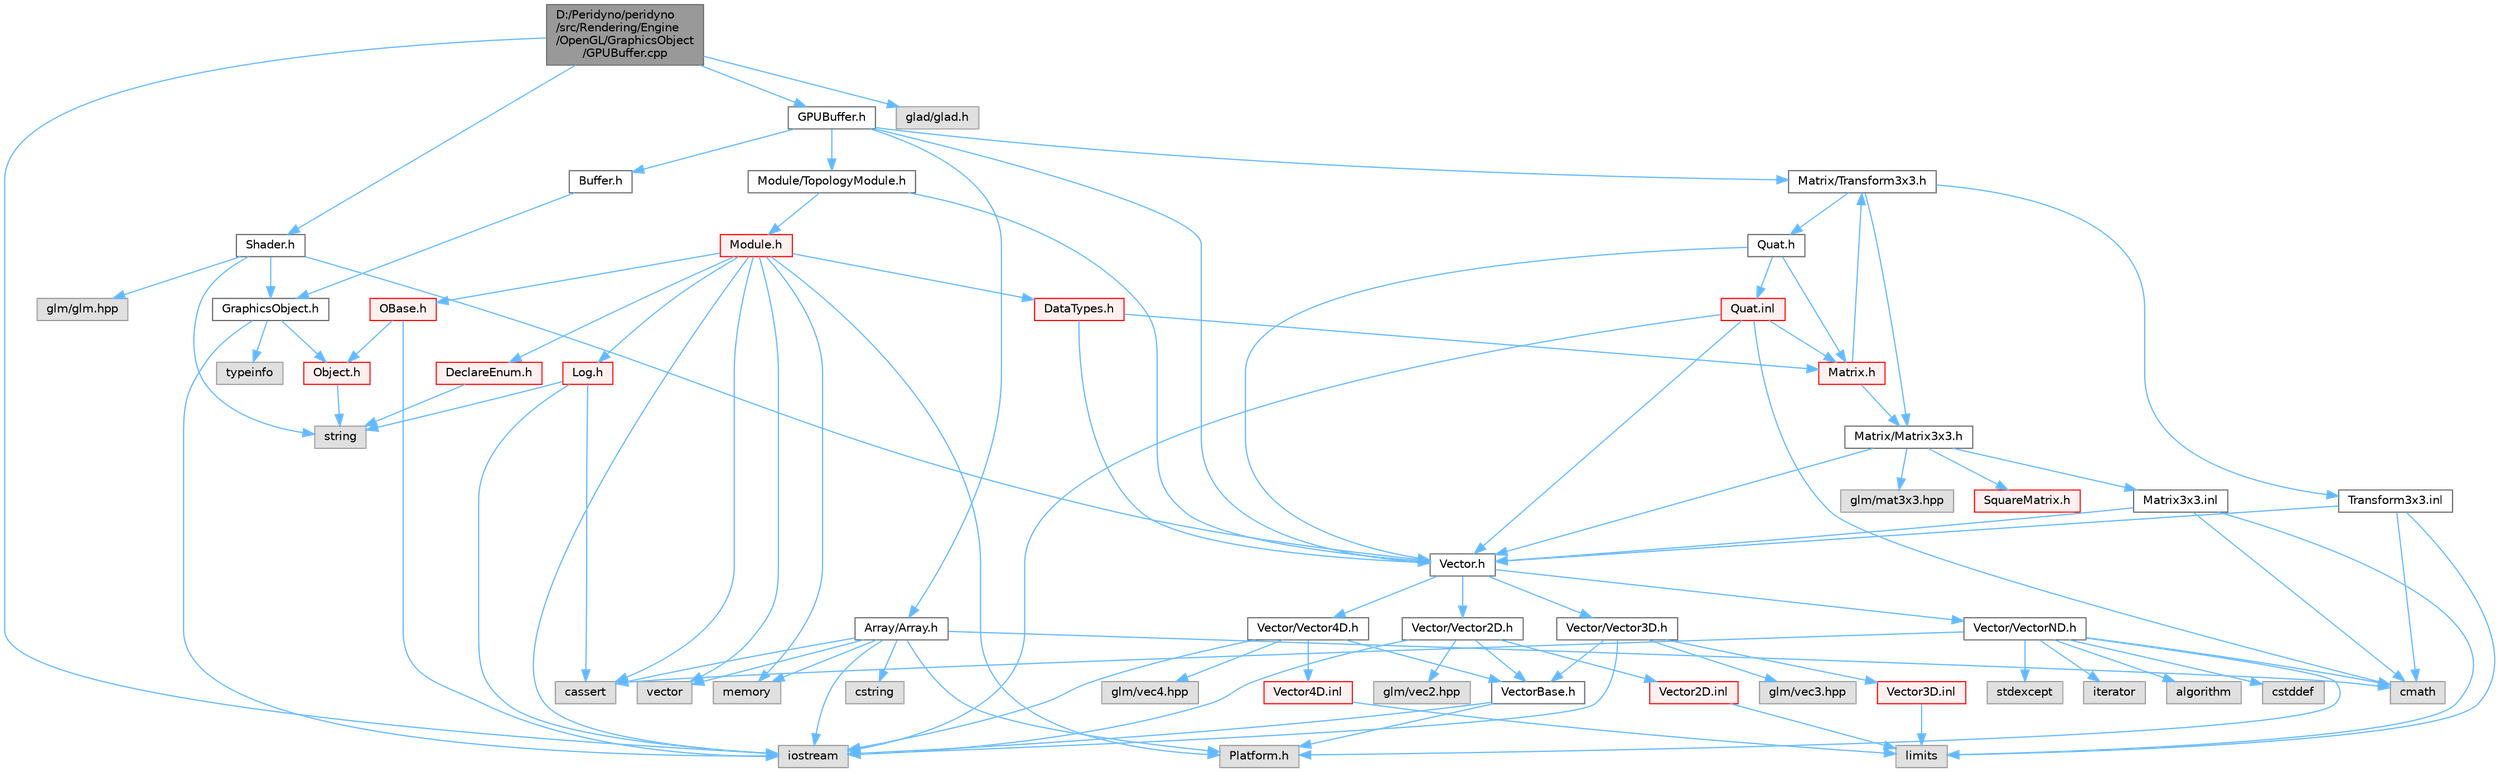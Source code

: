 digraph "D:/Peridyno/peridyno/src/Rendering/Engine/OpenGL/GraphicsObject/GPUBuffer.cpp"
{
 // LATEX_PDF_SIZE
  bgcolor="transparent";
  edge [fontname=Helvetica,fontsize=10,labelfontname=Helvetica,labelfontsize=10];
  node [fontname=Helvetica,fontsize=10,shape=box,height=0.2,width=0.4];
  Node1 [id="Node000001",label="D:/Peridyno/peridyno\l/src/Rendering/Engine\l/OpenGL/GraphicsObject\l/GPUBuffer.cpp",height=0.2,width=0.4,color="gray40", fillcolor="grey60", style="filled", fontcolor="black",tooltip=" "];
  Node1 -> Node2 [id="edge1_Node000001_Node000002",color="steelblue1",style="solid",tooltip=" "];
  Node2 [id="Node000002",label="GPUBuffer.h",height=0.2,width=0.4,color="grey40", fillcolor="white", style="filled",URL="$_g_p_u_buffer_8h.html",tooltip=" "];
  Node2 -> Node3 [id="edge2_Node000002_Node000003",color="steelblue1",style="solid",tooltip=" "];
  Node3 [id="Node000003",label="Buffer.h",height=0.2,width=0.4,color="grey40", fillcolor="white", style="filled",URL="$_buffer_8h.html",tooltip=" "];
  Node3 -> Node4 [id="edge3_Node000003_Node000004",color="steelblue1",style="solid",tooltip=" "];
  Node4 [id="Node000004",label="GraphicsObject.h",height=0.2,width=0.4,color="grey40", fillcolor="white", style="filled",URL="$_graphics_object_8h.html",tooltip=" "];
  Node4 -> Node5 [id="edge4_Node000004_Node000005",color="steelblue1",style="solid",tooltip=" "];
  Node5 [id="Node000005",label="typeinfo",height=0.2,width=0.4,color="grey60", fillcolor="#E0E0E0", style="filled",tooltip=" "];
  Node4 -> Node6 [id="edge5_Node000004_Node000006",color="steelblue1",style="solid",tooltip=" "];
  Node6 [id="Node000006",label="iostream",height=0.2,width=0.4,color="grey60", fillcolor="#E0E0E0", style="filled",tooltip=" "];
  Node4 -> Node7 [id="edge6_Node000004_Node000007",color="steelblue1",style="solid",tooltip=" "];
  Node7 [id="Node000007",label="Object.h",height=0.2,width=0.4,color="red", fillcolor="#FFF0F0", style="filled",URL="$_object_8h.html",tooltip=" "];
  Node7 -> Node8 [id="edge7_Node000007_Node000008",color="steelblue1",style="solid",tooltip=" "];
  Node8 [id="Node000008",label="string",height=0.2,width=0.4,color="grey60", fillcolor="#E0E0E0", style="filled",tooltip=" "];
  Node2 -> Node11 [id="edge8_Node000002_Node000011",color="steelblue1",style="solid",tooltip=" "];
  Node11 [id="Node000011",label="Array/Array.h",height=0.2,width=0.4,color="grey40", fillcolor="white", style="filled",URL="$_array_8h.html",tooltip=" "];
  Node11 -> Node12 [id="edge9_Node000011_Node000012",color="steelblue1",style="solid",tooltip=" "];
  Node12 [id="Node000012",label="Platform.h",height=0.2,width=0.4,color="grey60", fillcolor="#E0E0E0", style="filled",tooltip=" "];
  Node11 -> Node13 [id="edge10_Node000011_Node000013",color="steelblue1",style="solid",tooltip=" "];
  Node13 [id="Node000013",label="cassert",height=0.2,width=0.4,color="grey60", fillcolor="#E0E0E0", style="filled",tooltip=" "];
  Node11 -> Node14 [id="edge11_Node000011_Node000014",color="steelblue1",style="solid",tooltip=" "];
  Node14 [id="Node000014",label="vector",height=0.2,width=0.4,color="grey60", fillcolor="#E0E0E0", style="filled",tooltip=" "];
  Node11 -> Node6 [id="edge12_Node000011_Node000006",color="steelblue1",style="solid",tooltip=" "];
  Node11 -> Node15 [id="edge13_Node000011_Node000015",color="steelblue1",style="solid",tooltip=" "];
  Node15 [id="Node000015",label="cstring",height=0.2,width=0.4,color="grey60", fillcolor="#E0E0E0", style="filled",tooltip=" "];
  Node11 -> Node16 [id="edge14_Node000011_Node000016",color="steelblue1",style="solid",tooltip=" "];
  Node16 [id="Node000016",label="memory",height=0.2,width=0.4,color="grey60", fillcolor="#E0E0E0", style="filled",tooltip=" "];
  Node11 -> Node17 [id="edge15_Node000011_Node000017",color="steelblue1",style="solid",tooltip=" "];
  Node17 [id="Node000017",label="cmath",height=0.2,width=0.4,color="grey60", fillcolor="#E0E0E0", style="filled",tooltip=" "];
  Node2 -> Node18 [id="edge16_Node000002_Node000018",color="steelblue1",style="solid",tooltip=" "];
  Node18 [id="Node000018",label="Vector.h",height=0.2,width=0.4,color="grey40", fillcolor="white", style="filled",URL="$_vector_8h.html",tooltip=" "];
  Node18 -> Node19 [id="edge17_Node000018_Node000019",color="steelblue1",style="solid",tooltip=" "];
  Node19 [id="Node000019",label="Vector/Vector2D.h",height=0.2,width=0.4,color="grey40", fillcolor="white", style="filled",URL="$_vector2_d_8h.html",tooltip=" "];
  Node19 -> Node20 [id="edge18_Node000019_Node000020",color="steelblue1",style="solid",tooltip=" "];
  Node20 [id="Node000020",label="glm/vec2.hpp",height=0.2,width=0.4,color="grey60", fillcolor="#E0E0E0", style="filled",tooltip=" "];
  Node19 -> Node6 [id="edge19_Node000019_Node000006",color="steelblue1",style="solid",tooltip=" "];
  Node19 -> Node21 [id="edge20_Node000019_Node000021",color="steelblue1",style="solid",tooltip=" "];
  Node21 [id="Node000021",label="VectorBase.h",height=0.2,width=0.4,color="grey40", fillcolor="white", style="filled",URL="$_vector_base_8h.html",tooltip=" "];
  Node21 -> Node6 [id="edge21_Node000021_Node000006",color="steelblue1",style="solid",tooltip=" "];
  Node21 -> Node12 [id="edge22_Node000021_Node000012",color="steelblue1",style="solid",tooltip=" "];
  Node19 -> Node22 [id="edge23_Node000019_Node000022",color="steelblue1",style="solid",tooltip=" "];
  Node22 [id="Node000022",label="Vector2D.inl",height=0.2,width=0.4,color="red", fillcolor="#FFF0F0", style="filled",URL="$_vector2_d_8inl.html",tooltip=" "];
  Node22 -> Node23 [id="edge24_Node000022_Node000023",color="steelblue1",style="solid",tooltip=" "];
  Node23 [id="Node000023",label="limits",height=0.2,width=0.4,color="grey60", fillcolor="#E0E0E0", style="filled",tooltip=" "];
  Node18 -> Node25 [id="edge25_Node000018_Node000025",color="steelblue1",style="solid",tooltip=" "];
  Node25 [id="Node000025",label="Vector/Vector3D.h",height=0.2,width=0.4,color="grey40", fillcolor="white", style="filled",URL="$_vector3_d_8h.html",tooltip=" "];
  Node25 -> Node26 [id="edge26_Node000025_Node000026",color="steelblue1",style="solid",tooltip=" "];
  Node26 [id="Node000026",label="glm/vec3.hpp",height=0.2,width=0.4,color="grey60", fillcolor="#E0E0E0", style="filled",tooltip=" "];
  Node25 -> Node6 [id="edge27_Node000025_Node000006",color="steelblue1",style="solid",tooltip=" "];
  Node25 -> Node21 [id="edge28_Node000025_Node000021",color="steelblue1",style="solid",tooltip=" "];
  Node25 -> Node27 [id="edge29_Node000025_Node000027",color="steelblue1",style="solid",tooltip=" "];
  Node27 [id="Node000027",label="Vector3D.inl",height=0.2,width=0.4,color="red", fillcolor="#FFF0F0", style="filled",URL="$_vector3_d_8inl.html",tooltip=" "];
  Node27 -> Node23 [id="edge30_Node000027_Node000023",color="steelblue1",style="solid",tooltip=" "];
  Node18 -> Node28 [id="edge31_Node000018_Node000028",color="steelblue1",style="solid",tooltip=" "];
  Node28 [id="Node000028",label="Vector/Vector4D.h",height=0.2,width=0.4,color="grey40", fillcolor="white", style="filled",URL="$_vector4_d_8h.html",tooltip=" "];
  Node28 -> Node29 [id="edge32_Node000028_Node000029",color="steelblue1",style="solid",tooltip=" "];
  Node29 [id="Node000029",label="glm/vec4.hpp",height=0.2,width=0.4,color="grey60", fillcolor="#E0E0E0", style="filled",tooltip=" "];
  Node28 -> Node6 [id="edge33_Node000028_Node000006",color="steelblue1",style="solid",tooltip=" "];
  Node28 -> Node21 [id="edge34_Node000028_Node000021",color="steelblue1",style="solid",tooltip=" "];
  Node28 -> Node30 [id="edge35_Node000028_Node000030",color="steelblue1",style="solid",tooltip=" "];
  Node30 [id="Node000030",label="Vector4D.inl",height=0.2,width=0.4,color="red", fillcolor="#FFF0F0", style="filled",URL="$_vector4_d_8inl.html",tooltip=" "];
  Node30 -> Node23 [id="edge36_Node000030_Node000023",color="steelblue1",style="solid",tooltip=" "];
  Node18 -> Node31 [id="edge37_Node000018_Node000031",color="steelblue1",style="solid",tooltip=" "];
  Node31 [id="Node000031",label="Vector/VectorND.h",height=0.2,width=0.4,color="grey40", fillcolor="white", style="filled",URL="$_vector_n_d_8h.html",tooltip=" "];
  Node31 -> Node32 [id="edge38_Node000031_Node000032",color="steelblue1",style="solid",tooltip=" "];
  Node32 [id="Node000032",label="cstddef",height=0.2,width=0.4,color="grey60", fillcolor="#E0E0E0", style="filled",tooltip=" "];
  Node31 -> Node33 [id="edge39_Node000031_Node000033",color="steelblue1",style="solid",tooltip=" "];
  Node33 [id="Node000033",label="stdexcept",height=0.2,width=0.4,color="grey60", fillcolor="#E0E0E0", style="filled",tooltip=" "];
  Node31 -> Node34 [id="edge40_Node000031_Node000034",color="steelblue1",style="solid",tooltip=" "];
  Node34 [id="Node000034",label="iterator",height=0.2,width=0.4,color="grey60", fillcolor="#E0E0E0", style="filled",tooltip=" "];
  Node31 -> Node35 [id="edge41_Node000031_Node000035",color="steelblue1",style="solid",tooltip=" "];
  Node35 [id="Node000035",label="algorithm",height=0.2,width=0.4,color="grey60", fillcolor="#E0E0E0", style="filled",tooltip=" "];
  Node31 -> Node17 [id="edge42_Node000031_Node000017",color="steelblue1",style="solid",tooltip=" "];
  Node31 -> Node13 [id="edge43_Node000031_Node000013",color="steelblue1",style="solid",tooltip=" "];
  Node31 -> Node12 [id="edge44_Node000031_Node000012",color="steelblue1",style="solid",tooltip=" "];
  Node2 -> Node36 [id="edge45_Node000002_Node000036",color="steelblue1",style="solid",tooltip=" "];
  Node36 [id="Node000036",label="Matrix/Transform3x3.h",height=0.2,width=0.4,color="grey40", fillcolor="white", style="filled",URL="$_transform3x3_8h.html",tooltip=" "];
  Node36 -> Node37 [id="edge46_Node000036_Node000037",color="steelblue1",style="solid",tooltip=" "];
  Node37 [id="Node000037",label="Quat.h",height=0.2,width=0.4,color="grey40", fillcolor="white", style="filled",URL="$_quat_8h.html",tooltip="Implementation of quaternion."];
  Node37 -> Node18 [id="edge47_Node000037_Node000018",color="steelblue1",style="solid",tooltip=" "];
  Node37 -> Node38 [id="edge48_Node000037_Node000038",color="steelblue1",style="solid",tooltip=" "];
  Node38 [id="Node000038",label="Matrix.h",height=0.2,width=0.4,color="red", fillcolor="#FFF0F0", style="filled",URL="$_matrix_8h.html",tooltip=" "];
  Node38 -> Node44 [id="edge49_Node000038_Node000044",color="steelblue1",style="solid",tooltip=" "];
  Node44 [id="Node000044",label="Matrix/Matrix3x3.h",height=0.2,width=0.4,color="grey40", fillcolor="white", style="filled",URL="$_matrix3x3_8h.html",tooltip=" "];
  Node44 -> Node45 [id="edge50_Node000044_Node000045",color="steelblue1",style="solid",tooltip=" "];
  Node45 [id="Node000045",label="glm/mat3x3.hpp",height=0.2,width=0.4,color="grey60", fillcolor="#E0E0E0", style="filled",tooltip=" "];
  Node44 -> Node18 [id="edge51_Node000044_Node000018",color="steelblue1",style="solid",tooltip=" "];
  Node44 -> Node41 [id="edge52_Node000044_Node000041",color="steelblue1",style="solid",tooltip=" "];
  Node41 [id="Node000041",label="SquareMatrix.h",height=0.2,width=0.4,color="red", fillcolor="#FFF0F0", style="filled",URL="$_square_matrix_8h.html",tooltip=" "];
  Node44 -> Node46 [id="edge53_Node000044_Node000046",color="steelblue1",style="solid",tooltip=" "];
  Node46 [id="Node000046",label="Matrix3x3.inl",height=0.2,width=0.4,color="grey40", fillcolor="white", style="filled",URL="$_matrix3x3_8inl.html",tooltip=" "];
  Node46 -> Node17 [id="edge54_Node000046_Node000017",color="steelblue1",style="solid",tooltip=" "];
  Node46 -> Node23 [id="edge55_Node000046_Node000023",color="steelblue1",style="solid",tooltip=" "];
  Node46 -> Node18 [id="edge56_Node000046_Node000018",color="steelblue1",style="solid",tooltip=" "];
  Node38 -> Node36 [id="edge57_Node000038_Node000036",color="steelblue1",style="solid",tooltip=" "];
  Node37 -> Node50 [id="edge58_Node000037_Node000050",color="steelblue1",style="solid",tooltip=" "];
  Node50 [id="Node000050",label="Quat.inl",height=0.2,width=0.4,color="red", fillcolor="#FFF0F0", style="filled",URL="$_quat_8inl.html",tooltip=" "];
  Node50 -> Node17 [id="edge59_Node000050_Node000017",color="steelblue1",style="solid",tooltip=" "];
  Node50 -> Node6 [id="edge60_Node000050_Node000006",color="steelblue1",style="solid",tooltip=" "];
  Node50 -> Node18 [id="edge61_Node000050_Node000018",color="steelblue1",style="solid",tooltip=" "];
  Node50 -> Node38 [id="edge62_Node000050_Node000038",color="steelblue1",style="solid",tooltip=" "];
  Node36 -> Node44 [id="edge63_Node000036_Node000044",color="steelblue1",style="solid",tooltip=" "];
  Node36 -> Node52 [id="edge64_Node000036_Node000052",color="steelblue1",style="solid",tooltip=" "];
  Node52 [id="Node000052",label="Transform3x3.inl",height=0.2,width=0.4,color="grey40", fillcolor="white", style="filled",URL="$_transform3x3_8inl.html",tooltip=" "];
  Node52 -> Node17 [id="edge65_Node000052_Node000017",color="steelblue1",style="solid",tooltip=" "];
  Node52 -> Node23 [id="edge66_Node000052_Node000023",color="steelblue1",style="solid",tooltip=" "];
  Node52 -> Node18 [id="edge67_Node000052_Node000018",color="steelblue1",style="solid",tooltip=" "];
  Node2 -> Node53 [id="edge68_Node000002_Node000053",color="steelblue1",style="solid",tooltip=" "];
  Node53 [id="Node000053",label="Module/TopologyModule.h",height=0.2,width=0.4,color="grey40", fillcolor="white", style="filled",URL="$_topology_module_8h.html",tooltip=" "];
  Node53 -> Node18 [id="edge69_Node000053_Node000018",color="steelblue1",style="solid",tooltip=" "];
  Node53 -> Node54 [id="edge70_Node000053_Node000054",color="steelblue1",style="solid",tooltip=" "];
  Node54 [id="Node000054",label="Module.h",height=0.2,width=0.4,color="red", fillcolor="#FFF0F0", style="filled",URL="$_module_8h.html",tooltip=" "];
  Node54 -> Node12 [id="edge71_Node000054_Node000012",color="steelblue1",style="solid",tooltip=" "];
  Node54 -> Node16 [id="edge72_Node000054_Node000016",color="steelblue1",style="solid",tooltip=" "];
  Node54 -> Node14 [id="edge73_Node000054_Node000014",color="steelblue1",style="solid",tooltip=" "];
  Node54 -> Node13 [id="edge74_Node000054_Node000013",color="steelblue1",style="solid",tooltip=" "];
  Node54 -> Node6 [id="edge75_Node000054_Node000006",color="steelblue1",style="solid",tooltip=" "];
  Node54 -> Node55 [id="edge76_Node000054_Node000055",color="steelblue1",style="solid",tooltip=" "];
  Node55 [id="Node000055",label="OBase.h",height=0.2,width=0.4,color="red", fillcolor="#FFF0F0", style="filled",URL="$_o_base_8h.html",tooltip=" "];
  Node55 -> Node6 [id="edge77_Node000055_Node000006",color="steelblue1",style="solid",tooltip=" "];
  Node55 -> Node7 [id="edge78_Node000055_Node000007",color="steelblue1",style="solid",tooltip=" "];
  Node54 -> Node60 [id="edge79_Node000054_Node000060",color="steelblue1",style="solid",tooltip=" "];
  Node60 [id="Node000060",label="Log.h",height=0.2,width=0.4,color="red", fillcolor="#FFF0F0", style="filled",URL="$_log_8h.html",tooltip=" "];
  Node60 -> Node8 [id="edge80_Node000060_Node000008",color="steelblue1",style="solid",tooltip=" "];
  Node60 -> Node6 [id="edge81_Node000060_Node000006",color="steelblue1",style="solid",tooltip=" "];
  Node60 -> Node13 [id="edge82_Node000060_Node000013",color="steelblue1",style="solid",tooltip=" "];
  Node54 -> Node69 [id="edge83_Node000054_Node000069",color="steelblue1",style="solid",tooltip=" "];
  Node69 [id="Node000069",label="DataTypes.h",height=0.2,width=0.4,color="red", fillcolor="#FFF0F0", style="filled",URL="$_data_types_8h.html",tooltip=" "];
  Node69 -> Node18 [id="edge84_Node000069_Node000018",color="steelblue1",style="solid",tooltip=" "];
  Node69 -> Node38 [id="edge85_Node000069_Node000038",color="steelblue1",style="solid",tooltip=" "];
  Node54 -> Node74 [id="edge86_Node000054_Node000074",color="steelblue1",style="solid",tooltip=" "];
  Node74 [id="Node000074",label="DeclareEnum.h",height=0.2,width=0.4,color="red", fillcolor="#FFF0F0", style="filled",URL="$_declare_enum_8h.html",tooltip=" "];
  Node74 -> Node8 [id="edge87_Node000074_Node000008",color="steelblue1",style="solid",tooltip=" "];
  Node1 -> Node91 [id="edge88_Node000001_Node000091",color="steelblue1",style="solid",tooltip=" "];
  Node91 [id="Node000091",label="Shader.h",height=0.2,width=0.4,color="grey40", fillcolor="white", style="filled",URL="$_shader_8h.html",tooltip=" "];
  Node91 -> Node4 [id="edge89_Node000091_Node000004",color="steelblue1",style="solid",tooltip=" "];
  Node91 -> Node8 [id="edge90_Node000091_Node000008",color="steelblue1",style="solid",tooltip=" "];
  Node91 -> Node18 [id="edge91_Node000091_Node000018",color="steelblue1",style="solid",tooltip=" "];
  Node91 -> Node85 [id="edge92_Node000091_Node000085",color="steelblue1",style="solid",tooltip=" "];
  Node85 [id="Node000085",label="glm/glm.hpp",height=0.2,width=0.4,color="grey60", fillcolor="#E0E0E0", style="filled",tooltip=" "];
  Node1 -> Node92 [id="edge93_Node000001_Node000092",color="steelblue1",style="solid",tooltip=" "];
  Node92 [id="Node000092",label="glad/glad.h",height=0.2,width=0.4,color="grey60", fillcolor="#E0E0E0", style="filled",tooltip=" "];
  Node1 -> Node6 [id="edge94_Node000001_Node000006",color="steelblue1",style="solid",tooltip=" "];
}
